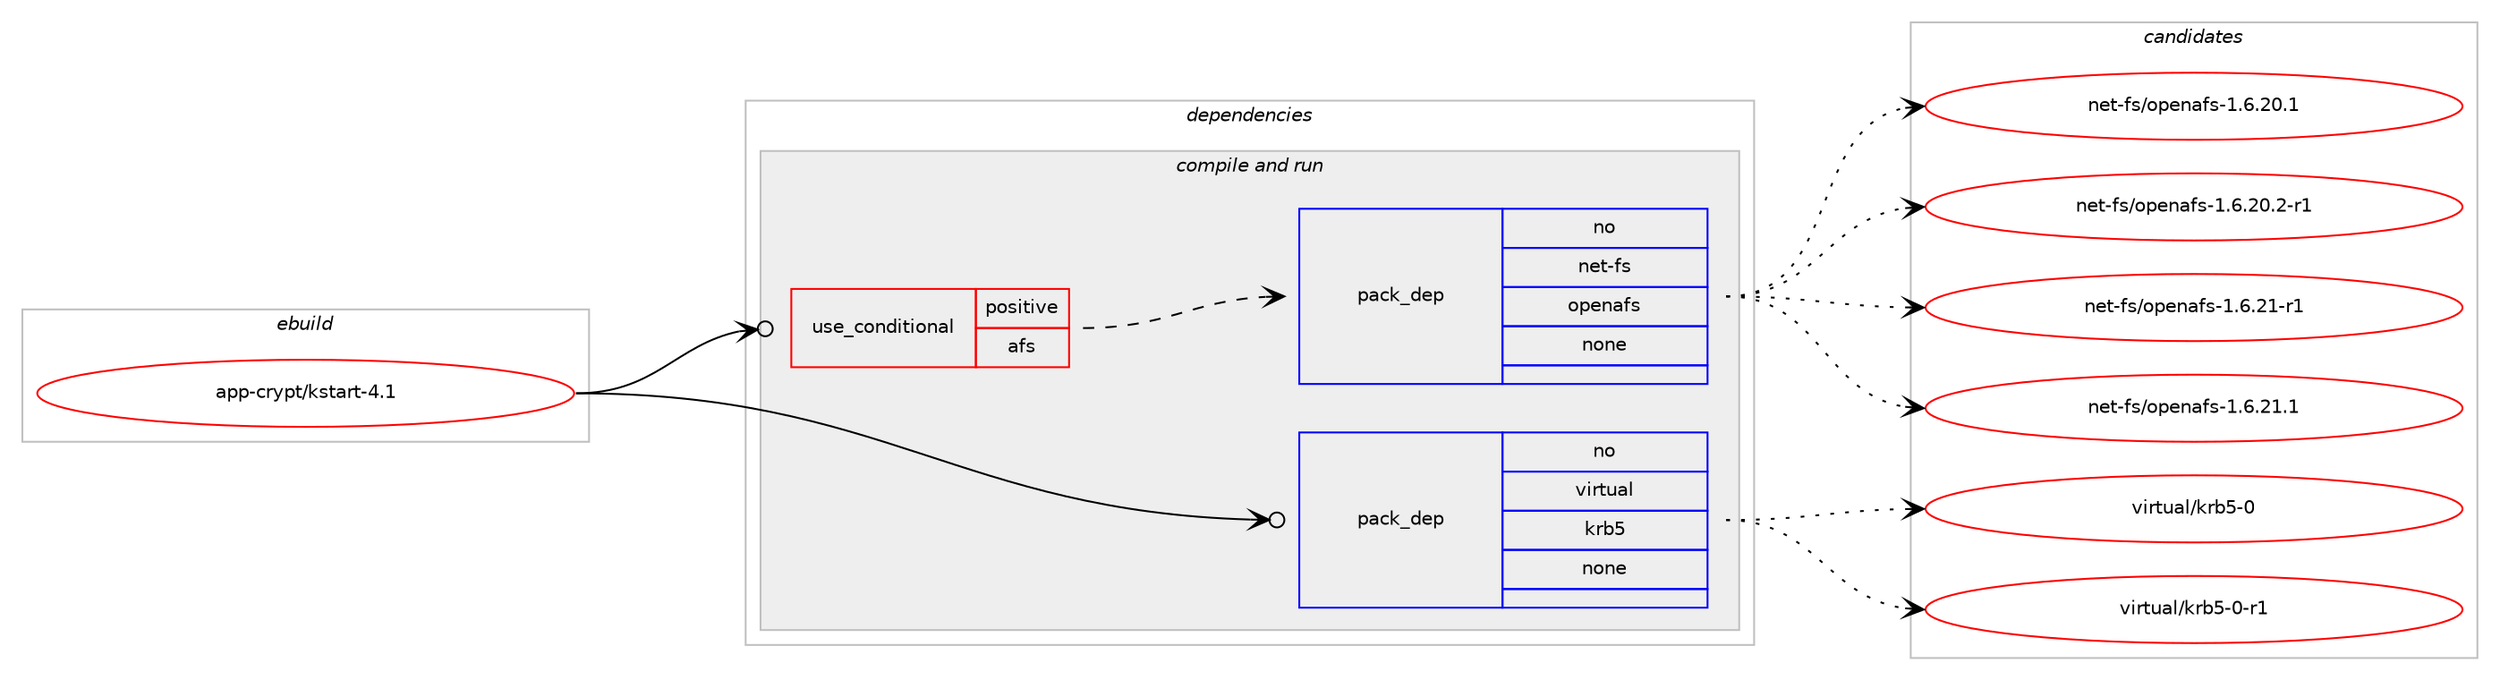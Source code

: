 digraph prolog {

# *************
# Graph options
# *************

newrank=true;
concentrate=true;
compound=true;
graph [rankdir=LR,fontname=Helvetica,fontsize=10,ranksep=1.5];#, ranksep=2.5, nodesep=0.2];
edge  [arrowhead=vee];
node  [fontname=Helvetica,fontsize=10];

# **********
# The ebuild
# **********

subgraph cluster_leftcol {
color=gray;
rank=same;
label=<<i>ebuild</i>>;
id [label="app-crypt/kstart-4.1", color=red, width=4, href="../app-crypt/kstart-4.1.svg"];
}

# ****************
# The dependencies
# ****************

subgraph cluster_midcol {
color=gray;
label=<<i>dependencies</i>>;
subgraph cluster_compile {
fillcolor="#eeeeee";
style=filled;
label=<<i>compile</i>>;
}
subgraph cluster_compileandrun {
fillcolor="#eeeeee";
style=filled;
label=<<i>compile and run</i>>;
subgraph cond3472 {
dependency13099 [label=<<TABLE BORDER="0" CELLBORDER="1" CELLSPACING="0" CELLPADDING="4"><TR><TD ROWSPAN="3" CELLPADDING="10">use_conditional</TD></TR><TR><TD>positive</TD></TR><TR><TD>afs</TD></TR></TABLE>>, shape=none, color=red];
subgraph pack9384 {
dependency13100 [label=<<TABLE BORDER="0" CELLBORDER="1" CELLSPACING="0" CELLPADDING="4" WIDTH="220"><TR><TD ROWSPAN="6" CELLPADDING="30">pack_dep</TD></TR><TR><TD WIDTH="110">no</TD></TR><TR><TD>net-fs</TD></TR><TR><TD>openafs</TD></TR><TR><TD>none</TD></TR><TR><TD></TD></TR></TABLE>>, shape=none, color=blue];
}
dependency13099:e -> dependency13100:w [weight=20,style="dashed",arrowhead="vee"];
}
id:e -> dependency13099:w [weight=20,style="solid",arrowhead="odotvee"];
subgraph pack9385 {
dependency13101 [label=<<TABLE BORDER="0" CELLBORDER="1" CELLSPACING="0" CELLPADDING="4" WIDTH="220"><TR><TD ROWSPAN="6" CELLPADDING="30">pack_dep</TD></TR><TR><TD WIDTH="110">no</TD></TR><TR><TD>virtual</TD></TR><TR><TD>krb5</TD></TR><TR><TD>none</TD></TR><TR><TD></TD></TR></TABLE>>, shape=none, color=blue];
}
id:e -> dependency13101:w [weight=20,style="solid",arrowhead="odotvee"];
}
subgraph cluster_run {
fillcolor="#eeeeee";
style=filled;
label=<<i>run</i>>;
}
}

# **************
# The candidates
# **************

subgraph cluster_choices {
rank=same;
color=gray;
label=<<i>candidates</i>>;

subgraph choice9384 {
color=black;
nodesep=1;
choice110101116451021154711111210111097102115454946544650484649 [label="net-fs/openafs-1.6.20.1", color=red, width=4,href="../net-fs/openafs-1.6.20.1.svg"];
choice1101011164510211547111112101110971021154549465446504846504511449 [label="net-fs/openafs-1.6.20.2-r1", color=red, width=4,href="../net-fs/openafs-1.6.20.2-r1.svg"];
choice110101116451021154711111210111097102115454946544650494511449 [label="net-fs/openafs-1.6.21-r1", color=red, width=4,href="../net-fs/openafs-1.6.21-r1.svg"];
choice110101116451021154711111210111097102115454946544650494649 [label="net-fs/openafs-1.6.21.1", color=red, width=4,href="../net-fs/openafs-1.6.21.1.svg"];
dependency13100:e -> choice110101116451021154711111210111097102115454946544650484649:w [style=dotted,weight="100"];
dependency13100:e -> choice1101011164510211547111112101110971021154549465446504846504511449:w [style=dotted,weight="100"];
dependency13100:e -> choice110101116451021154711111210111097102115454946544650494511449:w [style=dotted,weight="100"];
dependency13100:e -> choice110101116451021154711111210111097102115454946544650494649:w [style=dotted,weight="100"];
}
subgraph choice9385 {
color=black;
nodesep=1;
choice118105114116117971084710711498534548 [label="virtual/krb5-0", color=red, width=4,href="../virtual/krb5-0.svg"];
choice1181051141161179710847107114985345484511449 [label="virtual/krb5-0-r1", color=red, width=4,href="../virtual/krb5-0-r1.svg"];
dependency13101:e -> choice118105114116117971084710711498534548:w [style=dotted,weight="100"];
dependency13101:e -> choice1181051141161179710847107114985345484511449:w [style=dotted,weight="100"];
}
}

}
